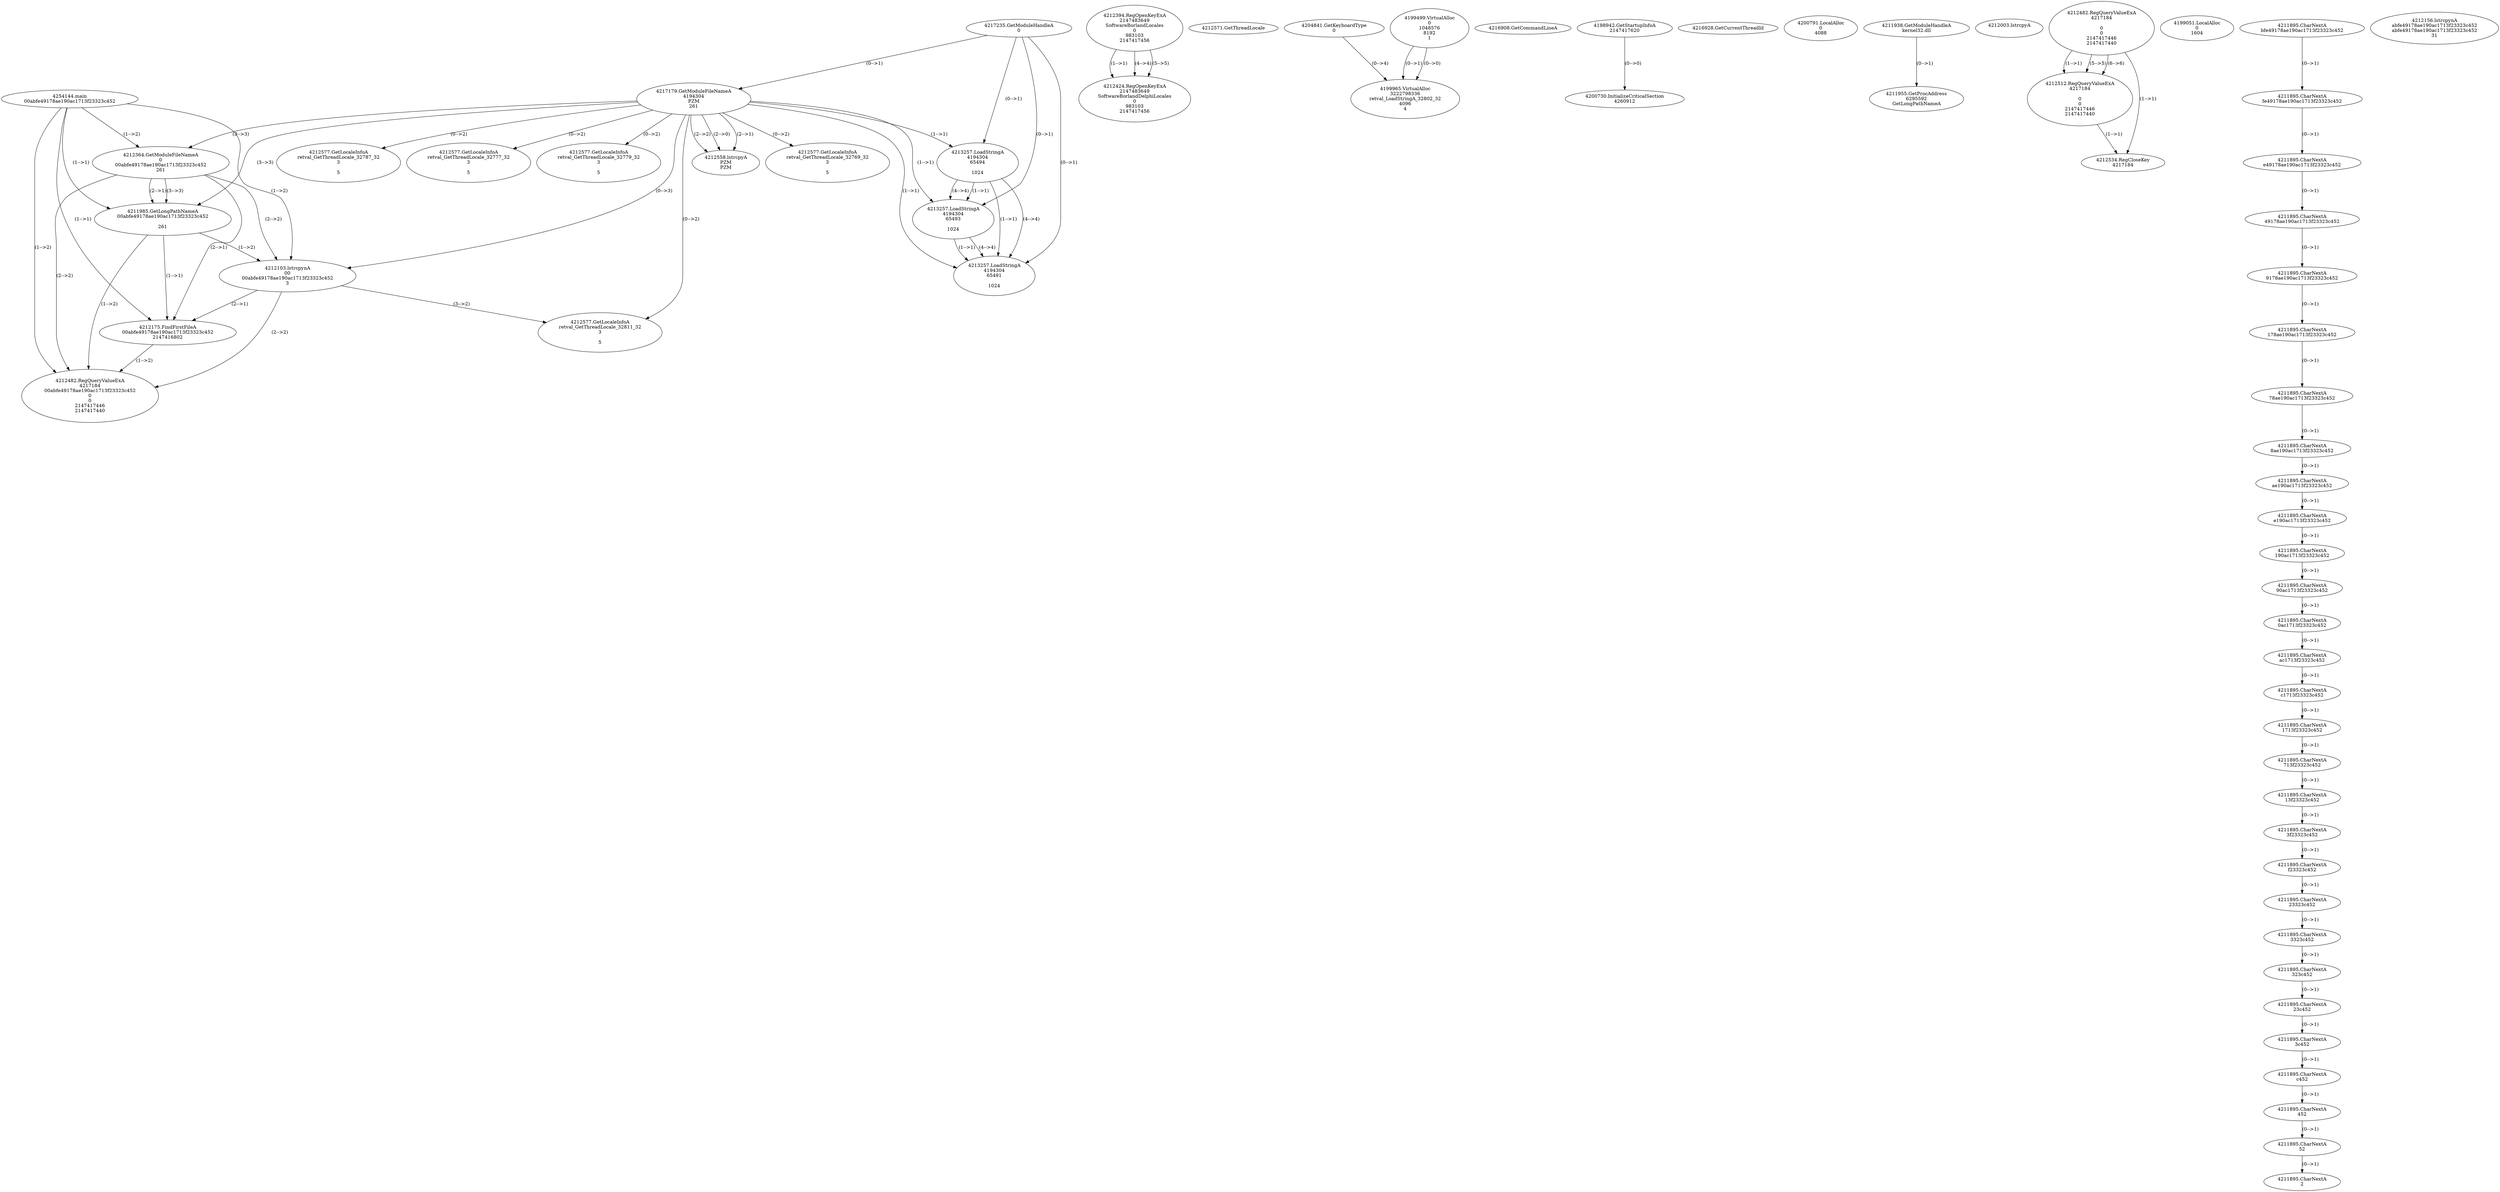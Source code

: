 // Global SCDG with merge call
digraph {
	0 [label="4254144.main
00abfe49178ae190ac1713f23323c452"]
	1 [label="4217235.GetModuleHandleA
0"]
	2 [label="4217179.GetModuleFileNameA
4194304
PZM
261"]
	1 -> 2 [label="(0-->1)"]
	3 [label="4212364.GetModuleFileNameA
0
00abfe49178ae190ac1713f23323c452
261"]
	0 -> 3 [label="(1-->2)"]
	2 -> 3 [label="(3-->3)"]
	4 [label="4212394.RegOpenKeyExA
2147483649
Software\Borland\Locales
0
983103
2147417456"]
	5 [label="4212424.RegOpenKeyExA
2147483649
Software\Borland\Delphi\Locales
0
983103
2147417456"]
	4 -> 5 [label="(1-->1)"]
	4 -> 5 [label="(4-->4)"]
	4 -> 5 [label="(5-->5)"]
	6 [label="4212558.lstrcpyA
PZM
PZM"]
	2 -> 6 [label="(2-->1)"]
	2 -> 6 [label="(2-->2)"]
	2 -> 6 [label="(2-->0)"]
	7 [label="4212571.GetThreadLocale
"]
	8 [label="4212577.GetLocaleInfoA
retval_GetThreadLocale_32769_32
3

5"]
	2 -> 8 [label="(0-->2)"]
	9 [label="4204841.GetKeyboardType
0"]
	10 [label="4216908.GetCommandLineA
"]
	11 [label="4198942.GetStartupInfoA
2147417620"]
	12 [label="4216928.GetCurrentThreadId
"]
	13 [label="4213257.LoadStringA
4194304
65494

1024"]
	1 -> 13 [label="(0-->1)"]
	2 -> 13 [label="(1-->1)"]
	14 [label="4213257.LoadStringA
4194304
65493

1024"]
	1 -> 14 [label="(0-->1)"]
	2 -> 14 [label="(1-->1)"]
	13 -> 14 [label="(1-->1)"]
	13 -> 14 [label="(4-->4)"]
	15 [label="4213257.LoadStringA
4194304
65491

1024"]
	1 -> 15 [label="(0-->1)"]
	2 -> 15 [label="(1-->1)"]
	13 -> 15 [label="(1-->1)"]
	14 -> 15 [label="(1-->1)"]
	13 -> 15 [label="(4-->4)"]
	14 -> 15 [label="(4-->4)"]
	16 [label="4200730.InitializeCriticalSection
4260912"]
	11 -> 16 [label="(0-->0)"]
	17 [label="4200791.LocalAlloc
0
4088"]
	18 [label="4211938.GetModuleHandleA
kernel32.dll"]
	19 [label="4211955.GetProcAddress
6295592
GetLongPathNameA"]
	18 -> 19 [label="(0-->1)"]
	20 [label="4211985.GetLongPathNameA
00abfe49178ae190ac1713f23323c452

261"]
	0 -> 20 [label="(1-->1)"]
	3 -> 20 [label="(2-->1)"]
	2 -> 20 [label="(3-->3)"]
	3 -> 20 [label="(3-->3)"]
	21 [label="4212003.lstrcpyA

"]
	22 [label="4212482.RegQueryValueExA
4217184

0
0
2147417446
2147417440"]
	23 [label="4212512.RegQueryValueExA
4217184

0
0
2147417446
2147417440"]
	22 -> 23 [label="(1-->1)"]
	22 -> 23 [label="(5-->5)"]
	22 -> 23 [label="(6-->6)"]
	24 [label="4212534.RegCloseKey
4217184"]
	22 -> 24 [label="(1-->1)"]
	23 -> 24 [label="(1-->1)"]
	25 [label="4212577.GetLocaleInfoA
retval_GetThreadLocale_32787_32
3

5"]
	2 -> 25 [label="(0-->2)"]
	26 [label="4199499.VirtualAlloc
0
1048576
8192
1"]
	27 [label="4199051.LocalAlloc
0
1604"]
	28 [label="4199965.VirtualAlloc
3222798336
retval_LoadStringA_32802_32
4096
4"]
	26 -> 28 [label="(0-->1)"]
	9 -> 28 [label="(0-->4)"]
	26 -> 28 [label="(0-->0)"]
	29 [label="4212103.lstrcpynA
00
00abfe49178ae190ac1713f23323c452
3"]
	0 -> 29 [label="(1-->2)"]
	3 -> 29 [label="(2-->2)"]
	20 -> 29 [label="(1-->2)"]
	2 -> 29 [label="(0-->3)"]
	30 [label="4211895.CharNextA
bfe49178ae190ac1713f23323c452"]
	31 [label="4211895.CharNextA
fe49178ae190ac1713f23323c452"]
	30 -> 31 [label="(0-->1)"]
	32 [label="4211895.CharNextA
e49178ae190ac1713f23323c452"]
	31 -> 32 [label="(0-->1)"]
	33 [label="4211895.CharNextA
49178ae190ac1713f23323c452"]
	32 -> 33 [label="(0-->1)"]
	34 [label="4211895.CharNextA
9178ae190ac1713f23323c452"]
	33 -> 34 [label="(0-->1)"]
	35 [label="4211895.CharNextA
178ae190ac1713f23323c452"]
	34 -> 35 [label="(0-->1)"]
	36 [label="4211895.CharNextA
78ae190ac1713f23323c452"]
	35 -> 36 [label="(0-->1)"]
	37 [label="4211895.CharNextA
8ae190ac1713f23323c452"]
	36 -> 37 [label="(0-->1)"]
	38 [label="4211895.CharNextA
ae190ac1713f23323c452"]
	37 -> 38 [label="(0-->1)"]
	39 [label="4211895.CharNextA
e190ac1713f23323c452"]
	38 -> 39 [label="(0-->1)"]
	40 [label="4211895.CharNextA
190ac1713f23323c452"]
	39 -> 40 [label="(0-->1)"]
	41 [label="4211895.CharNextA
90ac1713f23323c452"]
	40 -> 41 [label="(0-->1)"]
	42 [label="4211895.CharNextA
0ac1713f23323c452"]
	41 -> 42 [label="(0-->1)"]
	43 [label="4211895.CharNextA
ac1713f23323c452"]
	42 -> 43 [label="(0-->1)"]
	44 [label="4211895.CharNextA
c1713f23323c452"]
	43 -> 44 [label="(0-->1)"]
	45 [label="4211895.CharNextA
1713f23323c452"]
	44 -> 45 [label="(0-->1)"]
	46 [label="4211895.CharNextA
713f23323c452"]
	45 -> 46 [label="(0-->1)"]
	47 [label="4211895.CharNextA
13f23323c452"]
	46 -> 47 [label="(0-->1)"]
	48 [label="4211895.CharNextA
3f23323c452"]
	47 -> 48 [label="(0-->1)"]
	49 [label="4211895.CharNextA
f23323c452"]
	48 -> 49 [label="(0-->1)"]
	50 [label="4211895.CharNextA
23323c452"]
	49 -> 50 [label="(0-->1)"]
	51 [label="4211895.CharNextA
3323c452"]
	50 -> 51 [label="(0-->1)"]
	52 [label="4211895.CharNextA
323c452"]
	51 -> 52 [label="(0-->1)"]
	53 [label="4211895.CharNextA
23c452"]
	52 -> 53 [label="(0-->1)"]
	54 [label="4211895.CharNextA
3c452"]
	53 -> 54 [label="(0-->1)"]
	55 [label="4211895.CharNextA
c452"]
	54 -> 55 [label="(0-->1)"]
	56 [label="4211895.CharNextA
452"]
	55 -> 56 [label="(0-->1)"]
	57 [label="4211895.CharNextA
52"]
	56 -> 57 [label="(0-->1)"]
	58 [label="4211895.CharNextA
2"]
	57 -> 58 [label="(0-->1)"]
	59 [label="4212156.lstrcpynA
abfe49178ae190ac1713f23323c452
abfe49178ae190ac1713f23323c452
31"]
	60 [label="4212175.FindFirstFileA
00abfe49178ae190ac1713f23323c452
2147416802"]
	0 -> 60 [label="(1-->1)"]
	3 -> 60 [label="(2-->1)"]
	20 -> 60 [label="(1-->1)"]
	29 -> 60 [label="(2-->1)"]
	61 [label="4212482.RegQueryValueExA
4217184
00abfe49178ae190ac1713f23323c452
0
0
2147417446
2147417440"]
	0 -> 61 [label="(1-->2)"]
	3 -> 61 [label="(2-->2)"]
	20 -> 61 [label="(1-->2)"]
	29 -> 61 [label="(2-->2)"]
	60 -> 61 [label="(1-->2)"]
	62 [label="4212577.GetLocaleInfoA
retval_GetThreadLocale_32811_32
3

5"]
	2 -> 62 [label="(0-->2)"]
	29 -> 62 [label="(3-->2)"]
	63 [label="4212577.GetLocaleInfoA
retval_GetThreadLocale_32777_32
3

5"]
	2 -> 63 [label="(0-->2)"]
	64 [label="4212577.GetLocaleInfoA
retval_GetThreadLocale_32779_32
3

5"]
	2 -> 64 [label="(0-->2)"]
}

